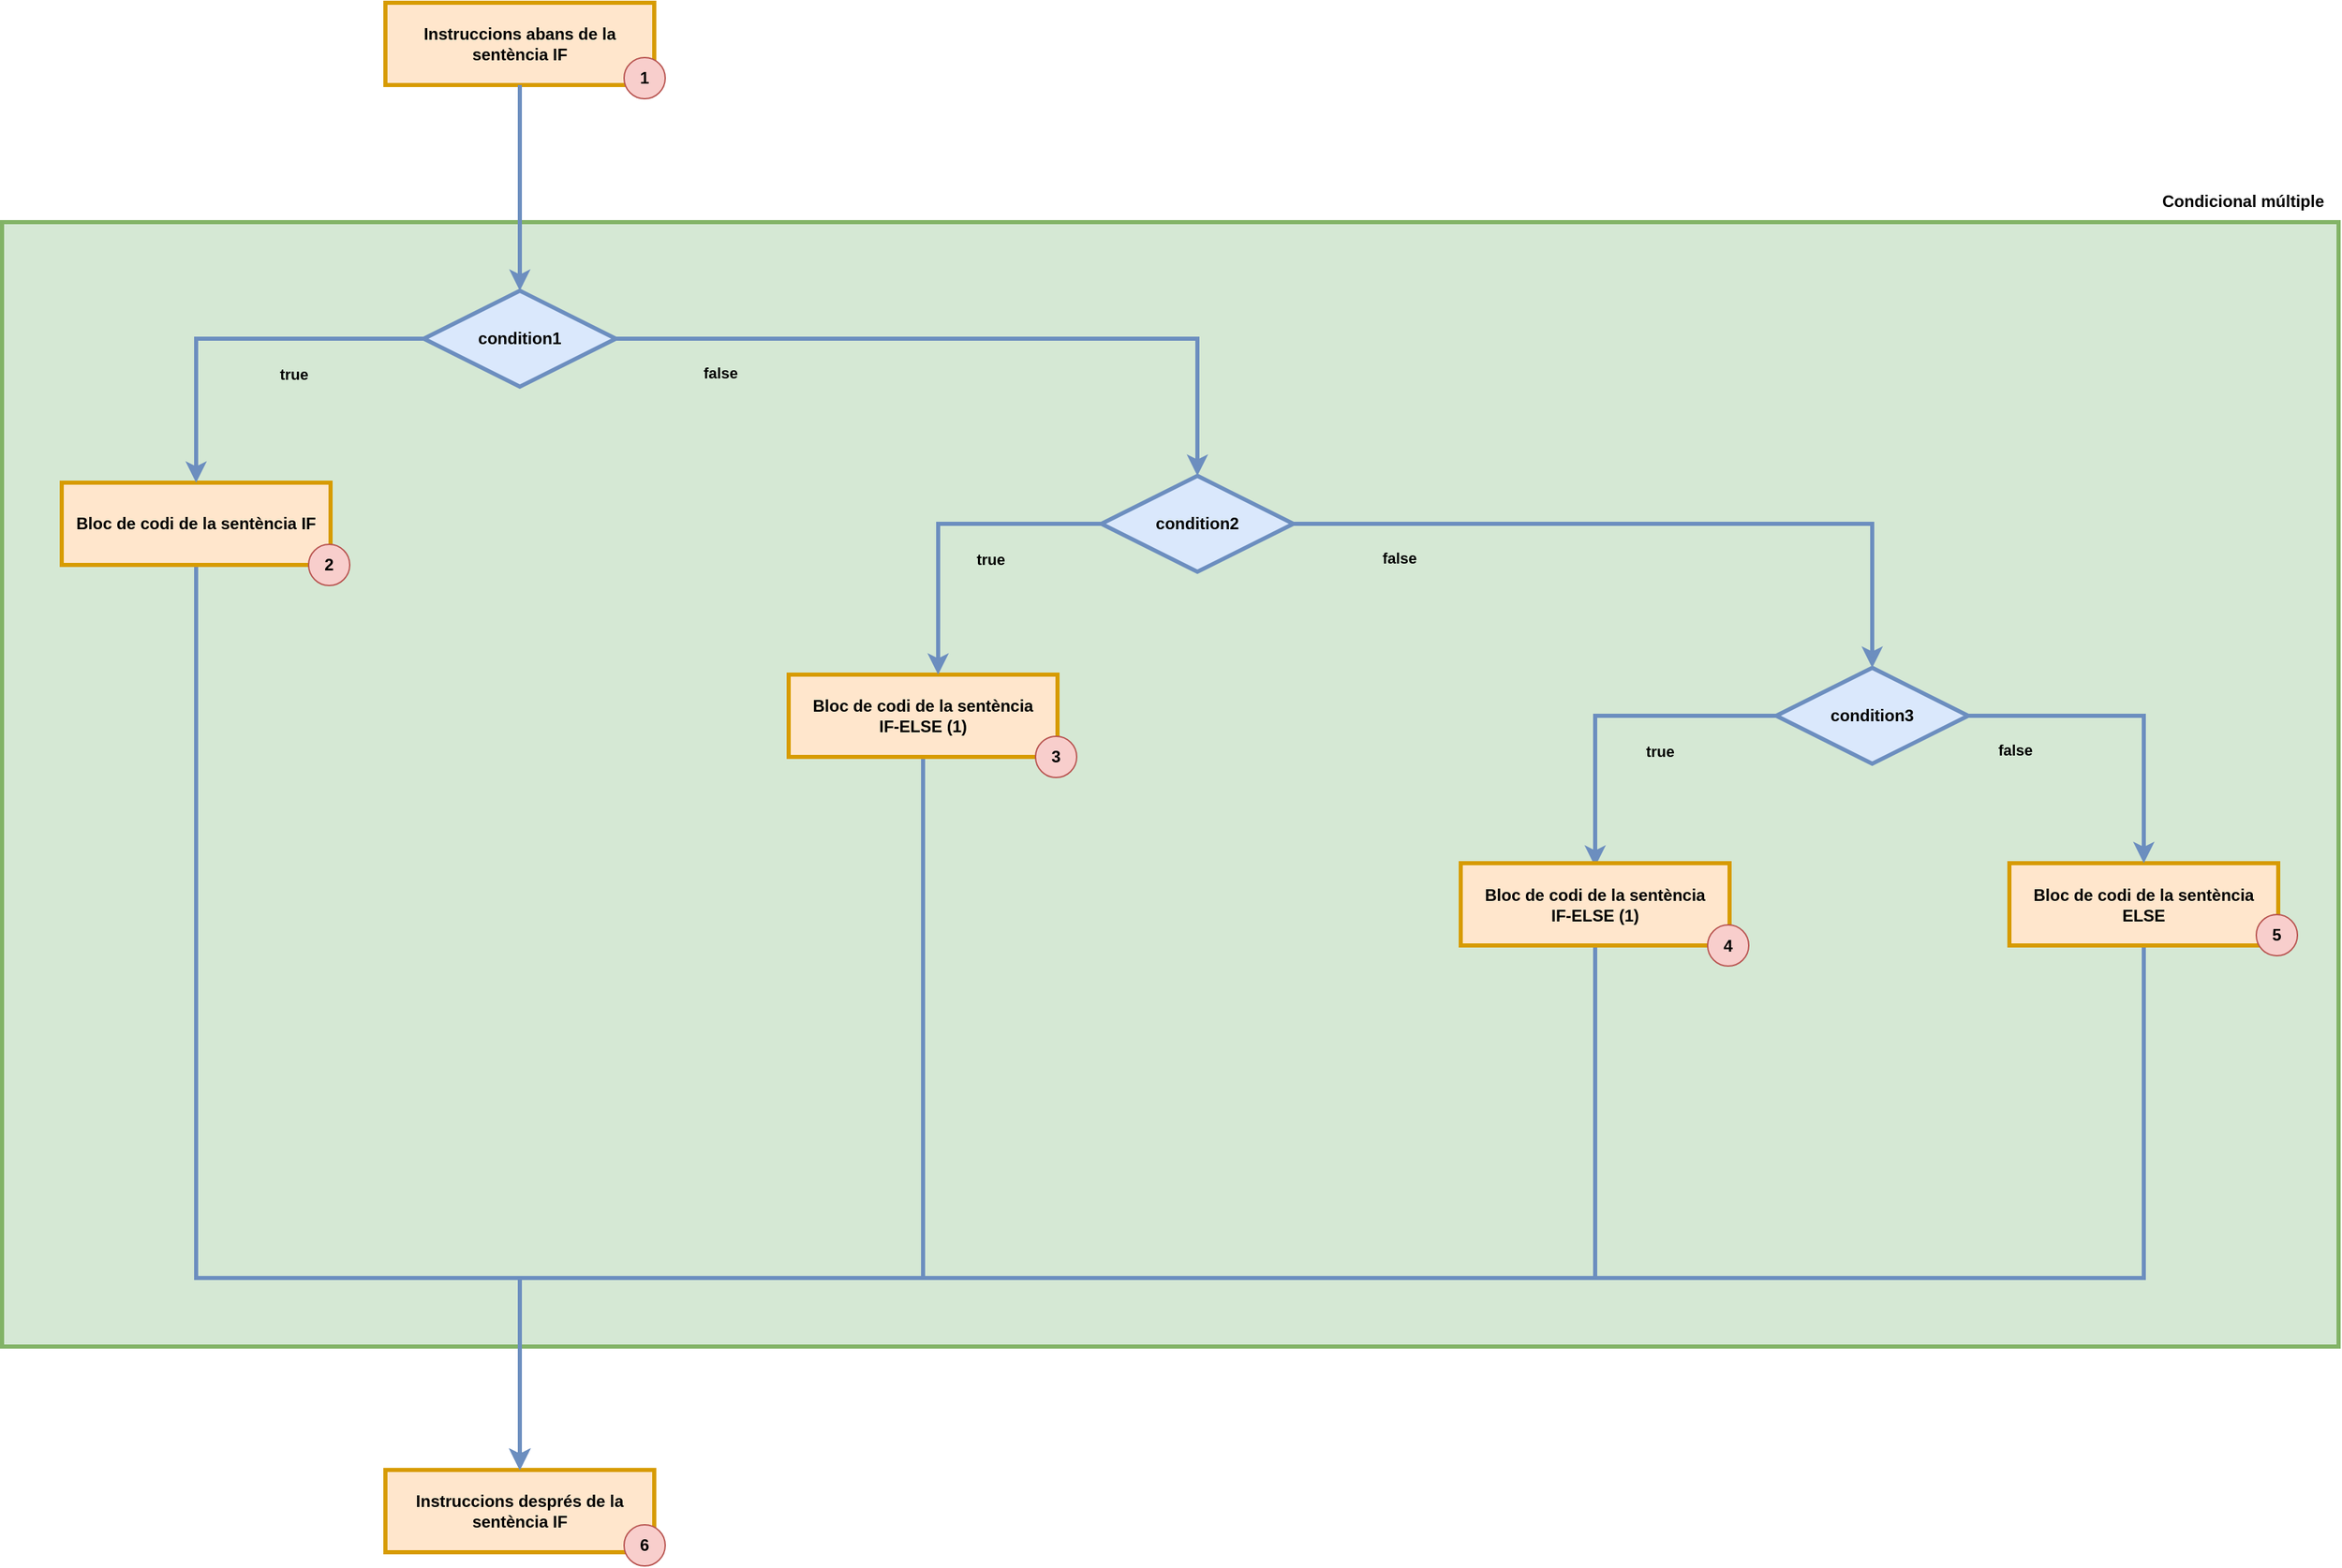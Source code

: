<mxfile version="24.7.16">
  <diagram name="Page-1" id="pIJ1ZQ_ZNmlC9Ujet68F">
    <mxGraphModel dx="1434" dy="871" grid="1" gridSize="10" guides="1" tooltips="1" connect="1" arrows="1" fold="1" page="1" pageScale="1" pageWidth="1169" pageHeight="827" math="0" shadow="0">
      <root>
        <mxCell id="0" />
        <mxCell id="1" parent="0" />
        <mxCell id="fpEOohyaUf4AS9DzYO2--16" value="" style="verticalLabelPosition=top;verticalAlign=bottom;html=1;shape=mxgraph.basic.rect;fillColor2=none;strokeWidth=3;size=20;indent=100;fillColor=#d5e8d4;strokeColor=#82b366;align=right;horizontal=1;labelPosition=left;labelBackgroundColor=#ffffff;" vertex="1" parent="1">
          <mxGeometry x="36.5" y="320" width="1703.5" height="820" as="geometry" />
        </mxCell>
        <mxCell id="fpEOohyaUf4AS9DzYO2--2" value="&lt;b&gt;Instruccions abans de la sentència IF&lt;/b&gt;" style="rounded=0;whiteSpace=wrap;html=1;fillColor=#ffe6cc;strokeColor=#d79b00;strokeWidth=3;" vertex="1" parent="1">
          <mxGeometry x="316" y="160" width="196" height="60" as="geometry" />
        </mxCell>
        <mxCell id="fpEOohyaUf4AS9DzYO2--3" value="&lt;b&gt;condition1&lt;/b&gt;" style="strokeWidth=3;html=1;shape=mxgraph.flowchart.decision;whiteSpace=wrap;fillColor=#dae8fc;strokeColor=#6c8ebf;" vertex="1" parent="1">
          <mxGeometry x="344" y="370" width="140" height="70" as="geometry" />
        </mxCell>
        <mxCell id="fpEOohyaUf4AS9DzYO2--4" value="" style="endArrow=classic;html=1;rounded=0;entryX=0.5;entryY=0;entryDx=0;entryDy=0;entryPerimeter=0;fillColor=#dae8fc;strokeColor=#6c8ebf;strokeWidth=3;" edge="1" parent="1" source="fpEOohyaUf4AS9DzYO2--2" target="fpEOohyaUf4AS9DzYO2--3">
          <mxGeometry width="50" height="50" relative="1" as="geometry">
            <mxPoint x="390" y="570" as="sourcePoint" />
            <mxPoint x="540" y="380" as="targetPoint" />
          </mxGeometry>
        </mxCell>
        <mxCell id="fpEOohyaUf4AS9DzYO2--25" style="edgeStyle=orthogonalEdgeStyle;rounded=0;orthogonalLoop=1;jettySize=auto;html=1;exitX=0.5;exitY=1;exitDx=0;exitDy=0;strokeWidth=3;fillColor=#dae8fc;strokeColor=#6c8ebf;" edge="1" parent="1" source="fpEOohyaUf4AS9DzYO2--5" target="fpEOohyaUf4AS9DzYO2--7">
          <mxGeometry relative="1" as="geometry">
            <Array as="points">
              <mxPoint x="178" y="1090" />
              <mxPoint x="414" y="1090" />
            </Array>
          </mxGeometry>
        </mxCell>
        <mxCell id="fpEOohyaUf4AS9DzYO2--5" value="&lt;b&gt;Bloc de codi de la sentència IF&lt;br&gt;&lt;/b&gt;" style="rounded=0;whiteSpace=wrap;html=1;fillColor=#ffe6cc;strokeColor=#d79b00;strokeWidth=3;" vertex="1" parent="1">
          <mxGeometry x="80" y="510" width="196" height="60" as="geometry" />
        </mxCell>
        <mxCell id="fpEOohyaUf4AS9DzYO2--6" value="&lt;b&gt;true&lt;/b&gt;" style="endArrow=classic;html=1;rounded=0;exitX=0;exitY=0.5;exitDx=0;exitDy=0;exitPerimeter=0;fillColor=#dae8fc;strokeColor=#6c8ebf;jumpSize=20;strokeWidth=3;labelBackgroundColor=#d5e8d4;edgeStyle=orthogonalEdgeStyle;" edge="1" parent="1" source="fpEOohyaUf4AS9DzYO2--3" target="fpEOohyaUf4AS9DzYO2--5">
          <mxGeometry x="-0.294" y="26" width="50" height="50" relative="1" as="geometry">
            <mxPoint x="360" y="570" as="sourcePoint" />
            <mxPoint x="410" y="520" as="targetPoint" />
            <mxPoint as="offset" />
          </mxGeometry>
        </mxCell>
        <mxCell id="fpEOohyaUf4AS9DzYO2--7" value="&lt;b&gt;Instruccions després de la sentència IF&lt;/b&gt;" style="rounded=0;whiteSpace=wrap;html=1;fillColor=#ffe6cc;strokeColor=#d79b00;strokeWidth=3;" vertex="1" parent="1">
          <mxGeometry x="316" y="1230" width="196" height="60" as="geometry" />
        </mxCell>
        <mxCell id="fpEOohyaUf4AS9DzYO2--18" value="&lt;div&gt;&lt;b&gt;Condicional múltiple&lt;br&gt;&lt;/b&gt;&lt;/div&gt;" style="text;html=1;align=center;verticalAlign=middle;resizable=0;points=[];autosize=1;strokeColor=none;fillColor=none;" vertex="1" parent="1">
          <mxGeometry x="1600" y="290" width="140" height="30" as="geometry" />
        </mxCell>
        <mxCell id="fpEOohyaUf4AS9DzYO2--19" value="&lt;b&gt;1&lt;/b&gt;" style="ellipse;whiteSpace=wrap;html=1;aspect=fixed;fillColor=#f8cecc;strokeColor=#b85450;" vertex="1" parent="1">
          <mxGeometry x="490" y="200" width="30" height="30" as="geometry" />
        </mxCell>
        <mxCell id="fpEOohyaUf4AS9DzYO2--20" value="&lt;span&gt;2&lt;/span&gt;" style="ellipse;whiteSpace=wrap;html=1;aspect=fixed;fillColor=#f8cecc;strokeColor=#b85450;fontStyle=1" vertex="1" parent="1">
          <mxGeometry x="260" y="555" width="30" height="30" as="geometry" />
        </mxCell>
        <mxCell id="fpEOohyaUf4AS9DzYO2--24" value="&lt;b&gt;false&lt;/b&gt;" style="endArrow=classic;html=1;rounded=0;fillColor=#dae8fc;strokeColor=#6c8ebf;jumpSize=20;strokeWidth=3;labelBackgroundColor=#d5e8d4;edgeStyle=orthogonalEdgeStyle;exitX=1;exitY=0.5;exitDx=0;exitDy=0;exitPerimeter=0;entryX=0.5;entryY=0;entryDx=0;entryDy=0;entryPerimeter=0;" edge="1" parent="1" source="fpEOohyaUf4AS9DzYO2--3" target="fpEOohyaUf4AS9DzYO2--30">
          <mxGeometry x="-0.71" y="-25" width="50" height="50" relative="1" as="geometry">
            <mxPoint x="490" y="410" as="sourcePoint" />
            <mxPoint x="648" y="510" as="targetPoint" />
            <mxPoint as="offset" />
          </mxGeometry>
        </mxCell>
        <mxCell id="fpEOohyaUf4AS9DzYO2--30" value="&lt;b&gt;condition2&lt;/b&gt;" style="strokeWidth=3;html=1;shape=mxgraph.flowchart.decision;whiteSpace=wrap;fillColor=#dae8fc;strokeColor=#6c8ebf;" vertex="1" parent="1">
          <mxGeometry x="838" y="505" width="140" height="70" as="geometry" />
        </mxCell>
        <mxCell id="fpEOohyaUf4AS9DzYO2--45" style="edgeStyle=orthogonalEdgeStyle;rounded=0;orthogonalLoop=1;jettySize=auto;html=1;entryX=0.5;entryY=0;entryDx=0;entryDy=0;exitX=0.5;exitY=1;exitDx=0;exitDy=0;strokeWidth=3;fillColor=#dae8fc;strokeColor=#6c8ebf;" edge="1" parent="1" source="fpEOohyaUf4AS9DzYO2--31" target="fpEOohyaUf4AS9DzYO2--7">
          <mxGeometry relative="1" as="geometry">
            <Array as="points">
              <mxPoint x="708" y="1090" />
              <mxPoint x="414" y="1090" />
            </Array>
          </mxGeometry>
        </mxCell>
        <mxCell id="fpEOohyaUf4AS9DzYO2--31" value="&lt;b&gt;Bloc de codi de la sentència&lt;br&gt;IF-ELSE (1)&lt;br&gt;&lt;/b&gt;" style="rounded=0;whiteSpace=wrap;html=1;fillColor=#ffe6cc;strokeColor=#d79b00;strokeWidth=3;" vertex="1" parent="1">
          <mxGeometry x="610" y="650" width="196" height="60" as="geometry" />
        </mxCell>
        <mxCell id="fpEOohyaUf4AS9DzYO2--32" value="3" style="ellipse;whiteSpace=wrap;html=1;aspect=fixed;fillColor=#f8cecc;strokeColor=#b85450;fontStyle=1" vertex="1" parent="1">
          <mxGeometry x="790" y="695" width="30" height="30" as="geometry" />
        </mxCell>
        <mxCell id="fpEOohyaUf4AS9DzYO2--35" value="&lt;b&gt;true&lt;/b&gt;" style="endArrow=classic;html=1;rounded=0;exitX=0;exitY=0.5;exitDx=0;exitDy=0;exitPerimeter=0;fillColor=#dae8fc;strokeColor=#6c8ebf;jumpSize=20;strokeWidth=3;labelBackgroundColor=#d5e8d4;edgeStyle=orthogonalEdgeStyle;entryX=0.556;entryY=0;entryDx=0;entryDy=0;entryPerimeter=0;" edge="1" parent="1" source="fpEOohyaUf4AS9DzYO2--30" target="fpEOohyaUf4AS9DzYO2--31">
          <mxGeometry x="-0.294" y="26" width="50" height="50" relative="1" as="geometry">
            <mxPoint x="820" y="540" as="sourcePoint" />
            <mxPoint x="654" y="645" as="targetPoint" />
            <mxPoint as="offset" />
          </mxGeometry>
        </mxCell>
        <mxCell id="fpEOohyaUf4AS9DzYO2--36" value="&lt;b&gt;condition3&lt;/b&gt;" style="strokeWidth=3;html=1;shape=mxgraph.flowchart.decision;whiteSpace=wrap;fillColor=#dae8fc;strokeColor=#6c8ebf;" vertex="1" parent="1">
          <mxGeometry x="1330" y="645" width="140" height="70" as="geometry" />
        </mxCell>
        <mxCell id="fpEOohyaUf4AS9DzYO2--38" value="&lt;b&gt;false&lt;/b&gt;" style="endArrow=classic;html=1;rounded=0;fillColor=#dae8fc;strokeColor=#6c8ebf;jumpSize=20;strokeWidth=3;labelBackgroundColor=#d5e8d4;edgeStyle=orthogonalEdgeStyle;entryX=0.5;entryY=0;entryDx=0;entryDy=0;entryPerimeter=0;exitX=1;exitY=0.5;exitDx=0;exitDy=0;exitPerimeter=0;" edge="1" parent="1" source="fpEOohyaUf4AS9DzYO2--30" target="fpEOohyaUf4AS9DzYO2--36">
          <mxGeometry x="-0.71" y="-25" width="50" height="50" relative="1" as="geometry">
            <mxPoint x="1020" y="541" as="sourcePoint" />
            <mxPoint x="1402" y="640" as="targetPoint" />
            <mxPoint as="offset" />
          </mxGeometry>
        </mxCell>
        <mxCell id="fpEOohyaUf4AS9DzYO2--39" value="&lt;b&gt;true&lt;/b&gt;" style="endArrow=classic;html=1;rounded=0;exitX=0;exitY=0.5;exitDx=0;exitDy=0;exitPerimeter=0;fillColor=#dae8fc;strokeColor=#6c8ebf;jumpSize=20;strokeWidth=3;labelBackgroundColor=#d5e8d4;edgeStyle=orthogonalEdgeStyle;entryX=0.5;entryY=0.042;entryDx=0;entryDy=0;entryPerimeter=0;" edge="1" parent="1" source="fpEOohyaUf4AS9DzYO2--36" target="fpEOohyaUf4AS9DzYO2--40">
          <mxGeometry x="-0.294" y="26" width="50" height="50" relative="1" as="geometry">
            <mxPoint x="1319" y="680" as="sourcePoint" />
            <mxPoint x="1198" y="790" as="targetPoint" />
            <mxPoint as="offset" />
          </mxGeometry>
        </mxCell>
        <mxCell id="fpEOohyaUf4AS9DzYO2--46" style="edgeStyle=orthogonalEdgeStyle;rounded=0;orthogonalLoop=1;jettySize=auto;html=1;exitX=0.5;exitY=1;exitDx=0;exitDy=0;strokeWidth=3;fillColor=#dae8fc;strokeColor=#6c8ebf;" edge="1" parent="1" source="fpEOohyaUf4AS9DzYO2--40" target="fpEOohyaUf4AS9DzYO2--7">
          <mxGeometry relative="1" as="geometry">
            <Array as="points">
              <mxPoint x="1198" y="1090" />
              <mxPoint x="414" y="1090" />
            </Array>
          </mxGeometry>
        </mxCell>
        <mxCell id="fpEOohyaUf4AS9DzYO2--40" value="&lt;b&gt;Bloc de codi de la sentència&lt;br&gt;IF-ELSE (1)&lt;br&gt;&lt;/b&gt;" style="rounded=0;whiteSpace=wrap;html=1;fillColor=#ffe6cc;strokeColor=#d79b00;strokeWidth=3;" vertex="1" parent="1">
          <mxGeometry x="1100" y="787.5" width="196" height="60" as="geometry" />
        </mxCell>
        <mxCell id="fpEOohyaUf4AS9DzYO2--41" value="4" style="ellipse;whiteSpace=wrap;html=1;aspect=fixed;fillColor=#f8cecc;strokeColor=#b85450;fontStyle=1" vertex="1" parent="1">
          <mxGeometry x="1280" y="832.5" width="30" height="30" as="geometry" />
        </mxCell>
        <mxCell id="fpEOohyaUf4AS9DzYO2--47" style="edgeStyle=orthogonalEdgeStyle;rounded=0;orthogonalLoop=1;jettySize=auto;html=1;strokeWidth=3;fillColor=#dae8fc;strokeColor=#6c8ebf;" edge="1" parent="1" source="fpEOohyaUf4AS9DzYO2--42" target="fpEOohyaUf4AS9DzYO2--7">
          <mxGeometry relative="1" as="geometry">
            <Array as="points">
              <mxPoint x="1598" y="1090" />
              <mxPoint x="414" y="1090" />
            </Array>
          </mxGeometry>
        </mxCell>
        <mxCell id="fpEOohyaUf4AS9DzYO2--42" value="&lt;b&gt;Bloc de codi de la sentència&lt;br&gt;&lt;/b&gt;&lt;div&gt;&lt;b&gt;ELSE&lt;/b&gt;&lt;/div&gt;" style="rounded=0;whiteSpace=wrap;html=1;fillColor=#ffe6cc;strokeColor=#d79b00;strokeWidth=3;" vertex="1" parent="1">
          <mxGeometry x="1500" y="787.5" width="196" height="60" as="geometry" />
        </mxCell>
        <mxCell id="fpEOohyaUf4AS9DzYO2--43" value="5" style="ellipse;whiteSpace=wrap;html=1;aspect=fixed;fillColor=#f8cecc;strokeColor=#b85450;fontStyle=1" vertex="1" parent="1">
          <mxGeometry x="1680" y="825" width="30" height="30" as="geometry" />
        </mxCell>
        <mxCell id="fpEOohyaUf4AS9DzYO2--44" value="&lt;b&gt;false&lt;/b&gt;" style="endArrow=classic;html=1;rounded=0;fillColor=#dae8fc;strokeColor=#6c8ebf;jumpSize=20;strokeWidth=3;labelBackgroundColor=#d5e8d4;edgeStyle=orthogonalEdgeStyle;entryX=0.5;entryY=0;entryDx=0;entryDy=0;exitX=1;exitY=0.5;exitDx=0;exitDy=0;exitPerimeter=0;" edge="1" parent="1" source="fpEOohyaUf4AS9DzYO2--36" target="fpEOohyaUf4AS9DzYO2--42">
          <mxGeometry x="-0.71" y="-25" width="50" height="50" relative="1" as="geometry">
            <mxPoint x="1500" y="682.5" as="sourcePoint" />
            <mxPoint x="1922" y="787.5" as="targetPoint" />
            <mxPoint as="offset" />
          </mxGeometry>
        </mxCell>
        <mxCell id="fpEOohyaUf4AS9DzYO2--48" value="6" style="ellipse;whiteSpace=wrap;html=1;aspect=fixed;fillColor=#f8cecc;strokeColor=#b85450;fontStyle=1" vertex="1" parent="1">
          <mxGeometry x="490" y="1270" width="30" height="30" as="geometry" />
        </mxCell>
      </root>
    </mxGraphModel>
  </diagram>
</mxfile>

